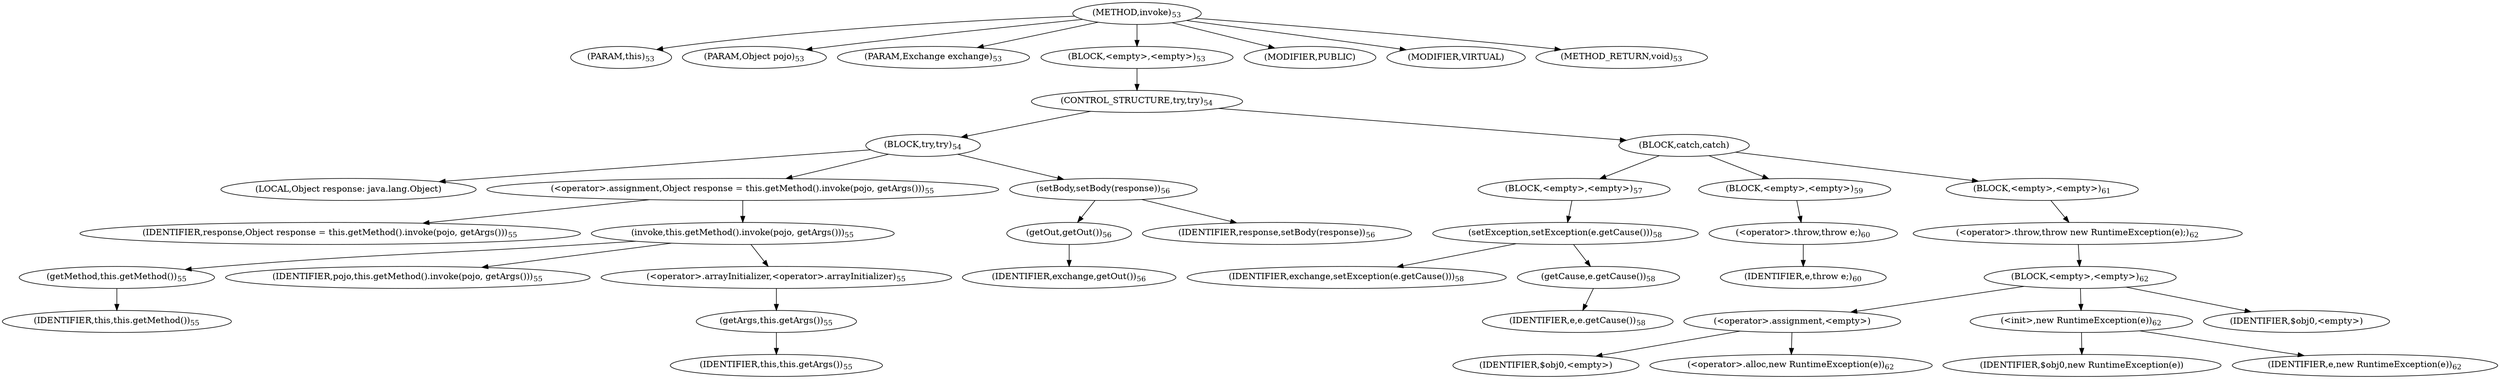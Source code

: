 digraph "invoke" {  
"83" [label = <(METHOD,invoke)<SUB>53</SUB>> ]
"8" [label = <(PARAM,this)<SUB>53</SUB>> ]
"84" [label = <(PARAM,Object pojo)<SUB>53</SUB>> ]
"85" [label = <(PARAM,Exchange exchange)<SUB>53</SUB>> ]
"86" [label = <(BLOCK,&lt;empty&gt;,&lt;empty&gt;)<SUB>53</SUB>> ]
"87" [label = <(CONTROL_STRUCTURE,try,try)<SUB>54</SUB>> ]
"88" [label = <(BLOCK,try,try)<SUB>54</SUB>> ]
"89" [label = <(LOCAL,Object response: java.lang.Object)> ]
"90" [label = <(&lt;operator&gt;.assignment,Object response = this.getMethod().invoke(pojo, getArgs()))<SUB>55</SUB>> ]
"91" [label = <(IDENTIFIER,response,Object response = this.getMethod().invoke(pojo, getArgs()))<SUB>55</SUB>> ]
"92" [label = <(invoke,this.getMethod().invoke(pojo, getArgs()))<SUB>55</SUB>> ]
"93" [label = <(getMethod,this.getMethod())<SUB>55</SUB>> ]
"9" [label = <(IDENTIFIER,this,this.getMethod())<SUB>55</SUB>> ]
"94" [label = <(IDENTIFIER,pojo,this.getMethod().invoke(pojo, getArgs()))<SUB>55</SUB>> ]
"95" [label = <(&lt;operator&gt;.arrayInitializer,&lt;operator&gt;.arrayInitializer)<SUB>55</SUB>> ]
"96" [label = <(getArgs,this.getArgs())<SUB>55</SUB>> ]
"7" [label = <(IDENTIFIER,this,this.getArgs())<SUB>55</SUB>> ]
"97" [label = <(setBody,setBody(response))<SUB>56</SUB>> ]
"98" [label = <(getOut,getOut())<SUB>56</SUB>> ]
"99" [label = <(IDENTIFIER,exchange,getOut())<SUB>56</SUB>> ]
"100" [label = <(IDENTIFIER,response,setBody(response))<SUB>56</SUB>> ]
"101" [label = <(BLOCK,catch,catch)> ]
"102" [label = <(BLOCK,&lt;empty&gt;,&lt;empty&gt;)<SUB>57</SUB>> ]
"103" [label = <(setException,setException(e.getCause()))<SUB>58</SUB>> ]
"104" [label = <(IDENTIFIER,exchange,setException(e.getCause()))<SUB>58</SUB>> ]
"105" [label = <(getCause,e.getCause())<SUB>58</SUB>> ]
"106" [label = <(IDENTIFIER,e,e.getCause())<SUB>58</SUB>> ]
"107" [label = <(BLOCK,&lt;empty&gt;,&lt;empty&gt;)<SUB>59</SUB>> ]
"108" [label = <(&lt;operator&gt;.throw,throw e;)<SUB>60</SUB>> ]
"109" [label = <(IDENTIFIER,e,throw e;)<SUB>60</SUB>> ]
"110" [label = <(BLOCK,&lt;empty&gt;,&lt;empty&gt;)<SUB>61</SUB>> ]
"111" [label = <(&lt;operator&gt;.throw,throw new RuntimeException(e);)<SUB>62</SUB>> ]
"112" [label = <(BLOCK,&lt;empty&gt;,&lt;empty&gt;)<SUB>62</SUB>> ]
"113" [label = <(&lt;operator&gt;.assignment,&lt;empty&gt;)> ]
"114" [label = <(IDENTIFIER,$obj0,&lt;empty&gt;)> ]
"115" [label = <(&lt;operator&gt;.alloc,new RuntimeException(e))<SUB>62</SUB>> ]
"116" [label = <(&lt;init&gt;,new RuntimeException(e))<SUB>62</SUB>> ]
"117" [label = <(IDENTIFIER,$obj0,new RuntimeException(e))> ]
"118" [label = <(IDENTIFIER,e,new RuntimeException(e))<SUB>62</SUB>> ]
"119" [label = <(IDENTIFIER,$obj0,&lt;empty&gt;)> ]
"120" [label = <(MODIFIER,PUBLIC)> ]
"121" [label = <(MODIFIER,VIRTUAL)> ]
"122" [label = <(METHOD_RETURN,void)<SUB>53</SUB>> ]
  "83" -> "8" 
  "83" -> "84" 
  "83" -> "85" 
  "83" -> "86" 
  "83" -> "120" 
  "83" -> "121" 
  "83" -> "122" 
  "86" -> "87" 
  "87" -> "88" 
  "87" -> "101" 
  "88" -> "89" 
  "88" -> "90" 
  "88" -> "97" 
  "90" -> "91" 
  "90" -> "92" 
  "92" -> "93" 
  "92" -> "94" 
  "92" -> "95" 
  "93" -> "9" 
  "95" -> "96" 
  "96" -> "7" 
  "97" -> "98" 
  "97" -> "100" 
  "98" -> "99" 
  "101" -> "102" 
  "101" -> "107" 
  "101" -> "110" 
  "102" -> "103" 
  "103" -> "104" 
  "103" -> "105" 
  "105" -> "106" 
  "107" -> "108" 
  "108" -> "109" 
  "110" -> "111" 
  "111" -> "112" 
  "112" -> "113" 
  "112" -> "116" 
  "112" -> "119" 
  "113" -> "114" 
  "113" -> "115" 
  "116" -> "117" 
  "116" -> "118" 
}

